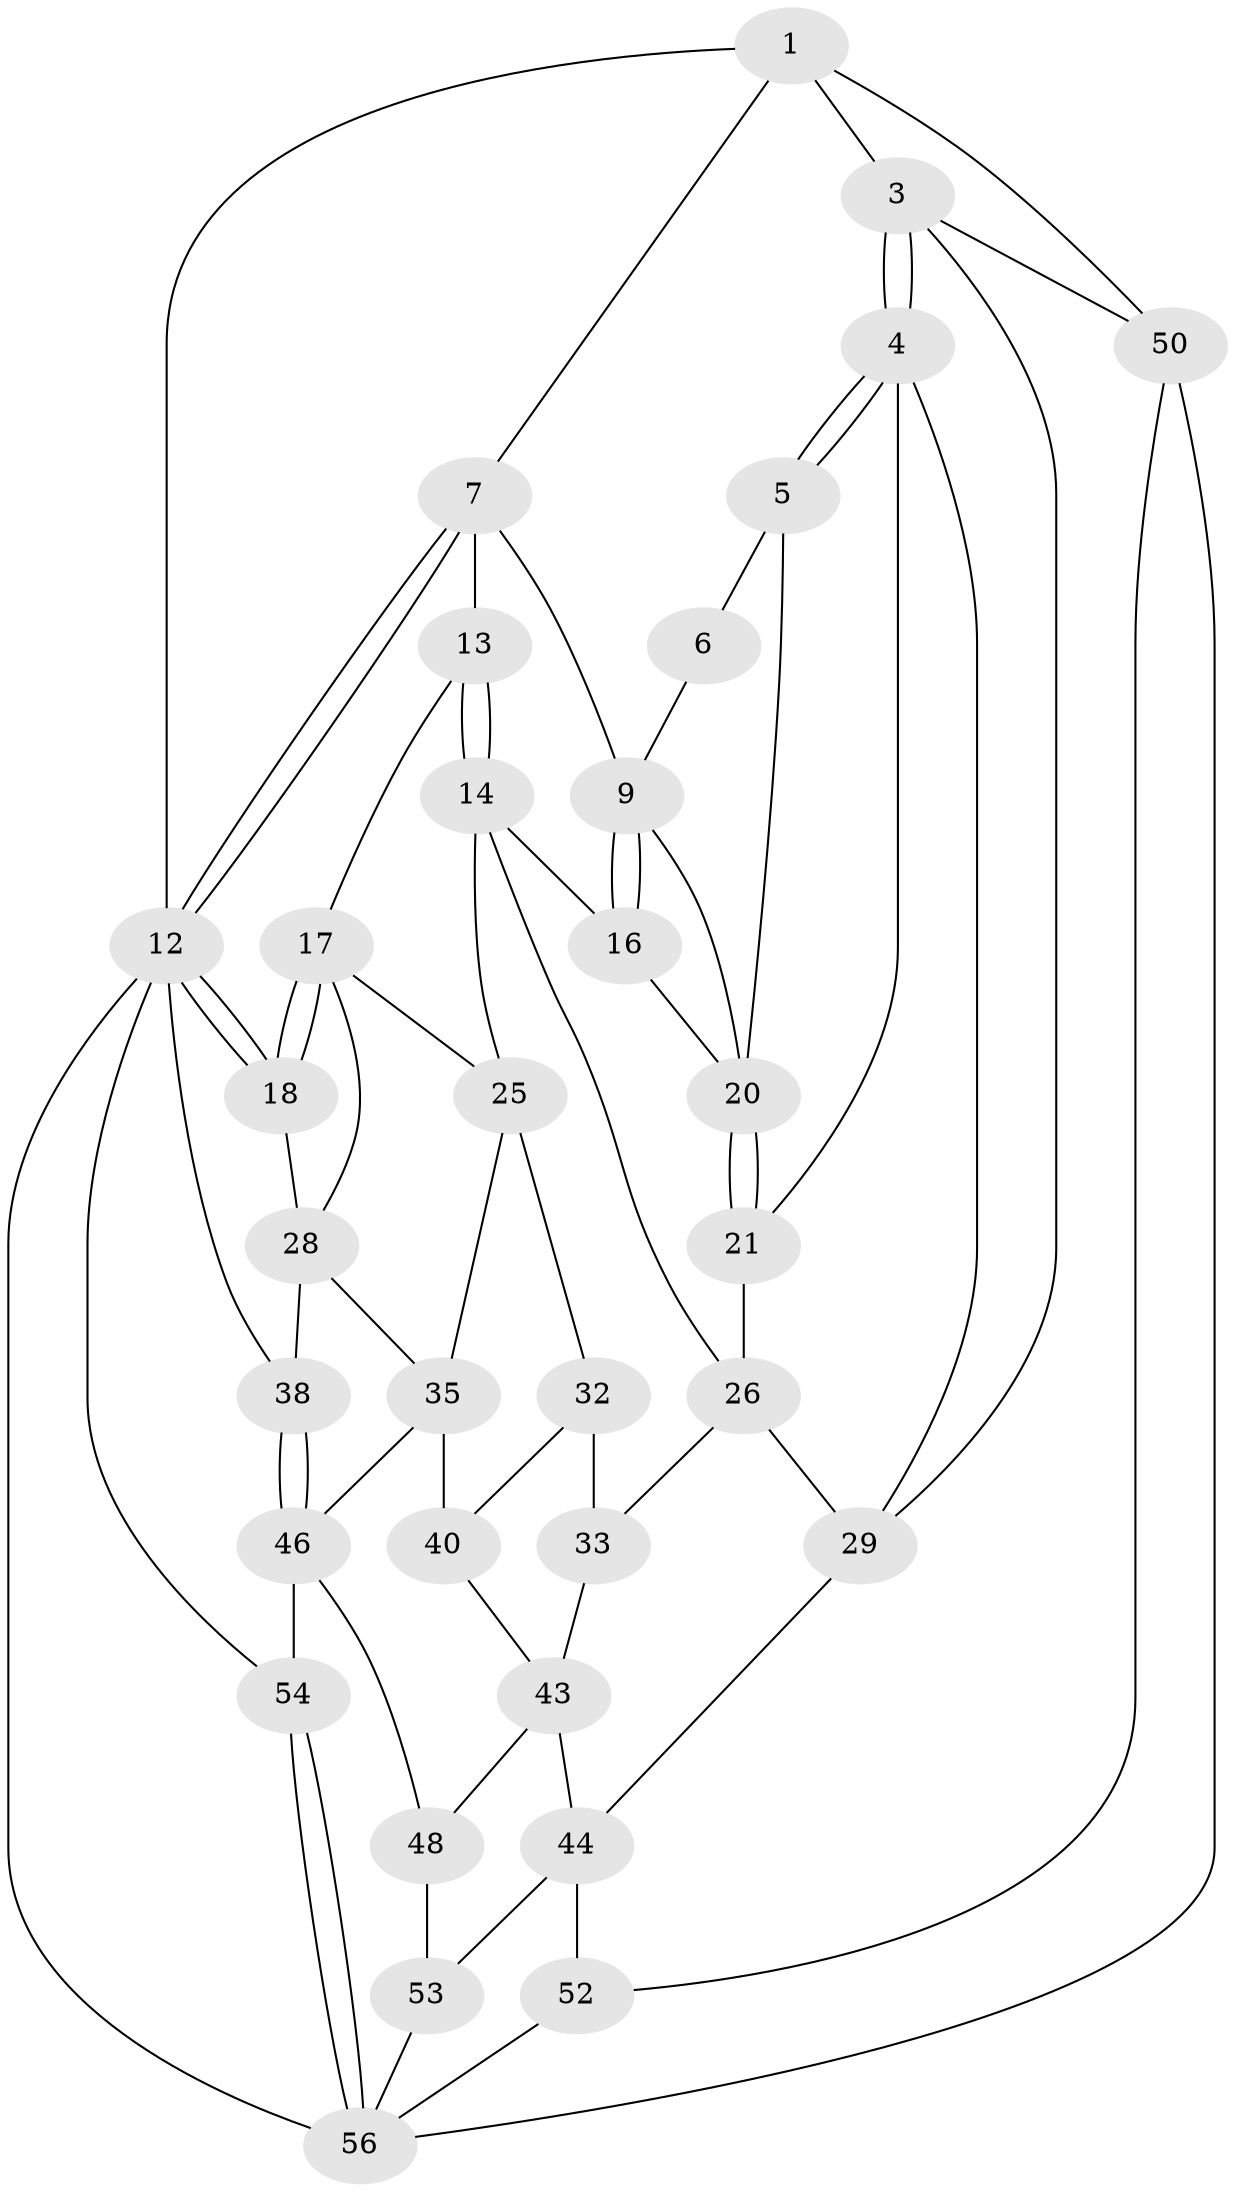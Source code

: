 // Generated by graph-tools (version 1.1) at 2025/52/02/27/25 19:52:44]
// undirected, 33 vertices, 70 edges
graph export_dot {
graph [start="1"]
  node [color=gray90,style=filled];
  1 [pos="+0.41665554390805104+0",super="+2"];
  3 [pos="+0+0.08803770059644929",super="+30"];
  4 [pos="+0+0.11040980728194388",super="+22"];
  5 [pos="+0.13286955842171375+0.09736382412746851",super="+19"];
  6 [pos="+0.38259816035090394+0",super="+11"];
  7 [pos="+0.6509550266546427+0",super="+8"];
  9 [pos="+0.6414884125685651+0.05133993485682365",super="+10"];
  12 [pos="+1+0",super="+37"];
  13 [pos="+0.7117455376737949+0.0875354824483404"];
  14 [pos="+0.619850728074013+0.32890356572108886",super="+15"];
  16 [pos="+0.4896055402970387+0.29126673686940074"];
  17 [pos="+0.7742556472990793+0.14689193993504365",super="+24"];
  18 [pos="+1+0.10543039221149154"];
  20 [pos="+0.2652093162845768+0.20659952613204147",super="+23"];
  21 [pos="+0.21640809831073243+0.34599801421372867"];
  25 [pos="+0.7483560041117245+0.3560639730237147",super="+31"];
  26 [pos="+0.44262759768254967+0.4074721836230321",super="+27"];
  28 [pos="+1+0.2598108508447678",super="+34"];
  29 [pos="+0.051010673263628334+0.5084868569685873",super="+36"];
  32 [pos="+0.7153778491917646+0.503652055014589",super="+41"];
  33 [pos="+0.540145188481255+0.48306669790410145",super="+42"];
  35 [pos="+0.9017658211223318+0.5231028517247832",super="+39"];
  38 [pos="+1+0.7319377689386993"];
  40 [pos="+0.7309854881942374+0.6363127824828425"];
  43 [pos="+0.5902992695024463+0.620924703731821",super="+45"];
  44 [pos="+0.3070702886364163+0.6647697450189185",super="+51"];
  46 [pos="+0.8826727231723964+0.7767278397913563",super="+47"];
  48 [pos="+0.6877069707996507+0.867856407584653",super="+49"];
  50 [pos="+0+0.7128008436571388"];
  52 [pos="+0.24323078138495577+0.7950694481435399"];
  53 [pos="+0.3264063277935875+0.7587952371017525",super="+55"];
  54 [pos="+1+1"];
  56 [pos="+0.6200104983306671+1",super="+57"];
  1 -- 7;
  1 -- 50;
  1 -- 3;
  1 -- 12;
  3 -- 4;
  3 -- 4;
  3 -- 50;
  3 -- 29;
  4 -- 5;
  4 -- 5;
  4 -- 29;
  4 -- 21;
  5 -- 6 [weight=2];
  5 -- 20;
  6 -- 9;
  7 -- 12;
  7 -- 12;
  7 -- 9;
  7 -- 13;
  9 -- 16;
  9 -- 16;
  9 -- 20;
  12 -- 18;
  12 -- 18;
  12 -- 38;
  12 -- 54;
  12 -- 56;
  13 -- 14;
  13 -- 14;
  13 -- 17;
  14 -- 25;
  14 -- 16;
  14 -- 26;
  16 -- 20;
  17 -- 18;
  17 -- 18;
  17 -- 28;
  17 -- 25;
  18 -- 28;
  20 -- 21;
  20 -- 21;
  21 -- 26;
  25 -- 32;
  25 -- 35;
  26 -- 33;
  26 -- 29;
  28 -- 35;
  28 -- 38;
  29 -- 44;
  32 -- 33 [weight=2];
  32 -- 40;
  33 -- 43;
  35 -- 40;
  35 -- 46;
  38 -- 46;
  38 -- 46;
  40 -- 43;
  43 -- 44;
  43 -- 48;
  44 -- 53;
  44 -- 52;
  46 -- 48;
  46 -- 54;
  48 -- 53 [weight=2];
  50 -- 52;
  50 -- 56;
  52 -- 56;
  53 -- 56;
  54 -- 56;
  54 -- 56;
}
